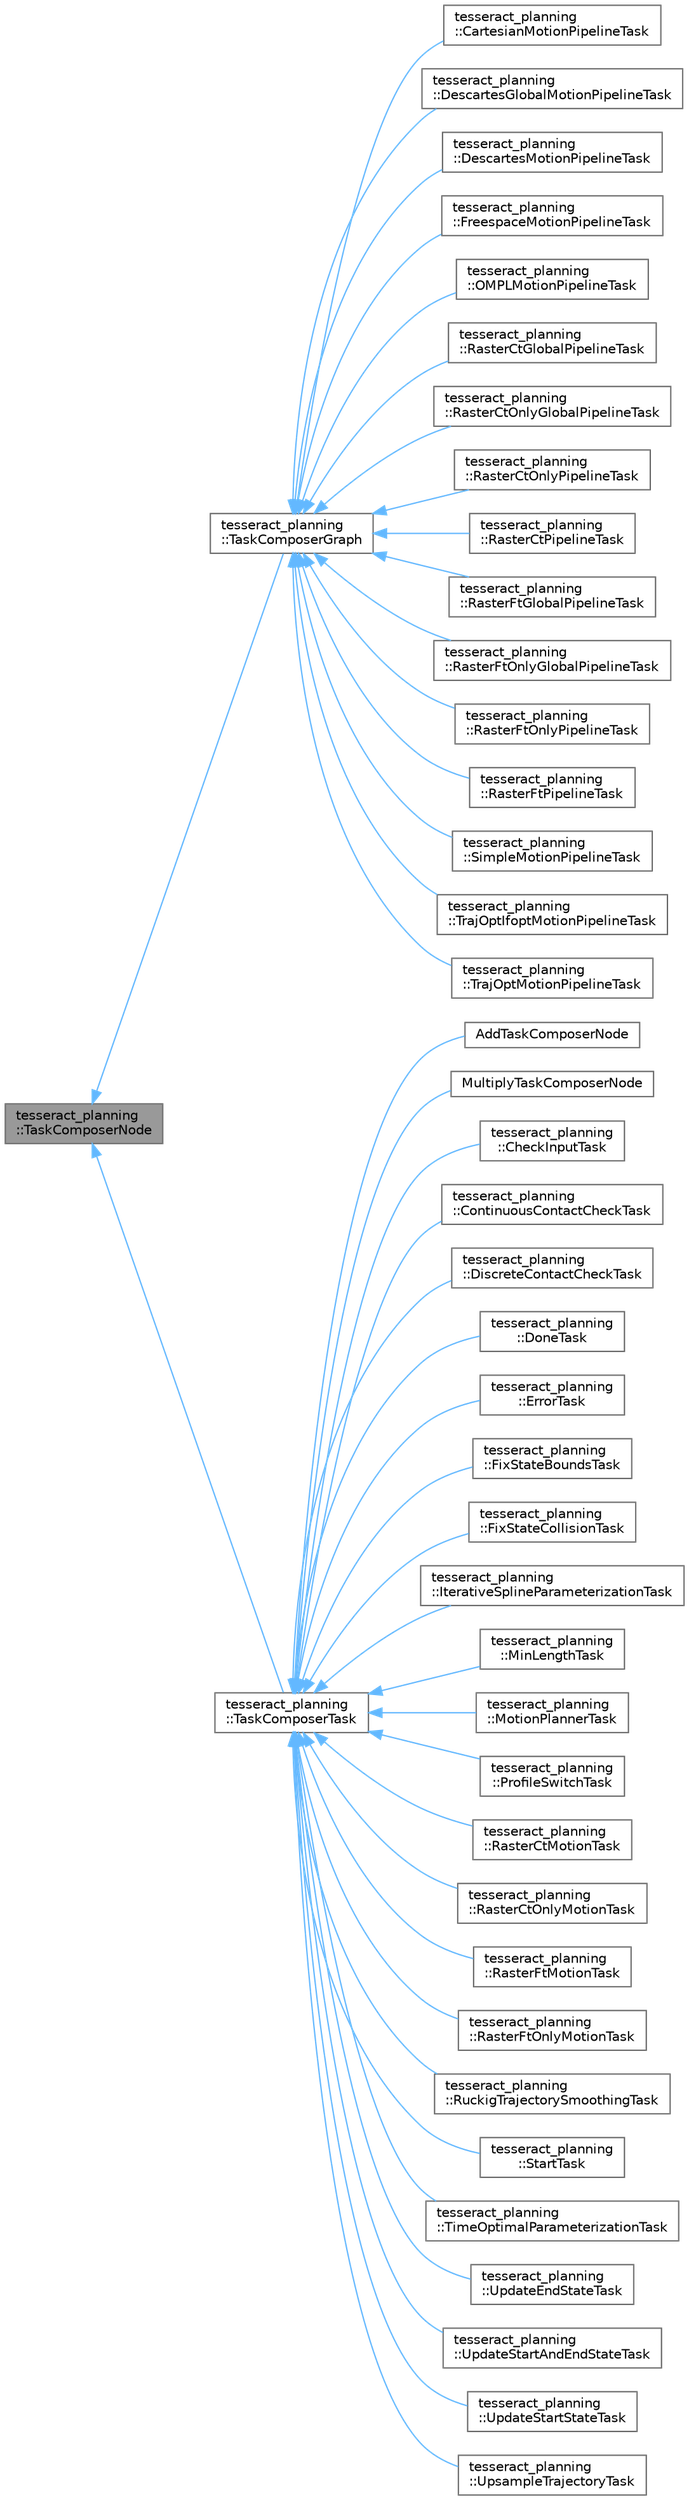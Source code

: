digraph "tesseract_planning::TaskComposerNode"
{
 // LATEX_PDF_SIZE
  bgcolor="transparent";
  edge [fontname=Helvetica,fontsize=10,labelfontname=Helvetica,labelfontsize=10];
  node [fontname=Helvetica,fontsize=10,shape=box,height=0.2,width=0.4];
  rankdir="LR";
  Node1 [label="tesseract_planning\l::TaskComposerNode",height=0.2,width=0.4,color="gray40", fillcolor="grey60", style="filled", fontcolor="black",tooltip="Represents a node the pipeline to be executed."];
  Node1 -> Node2 [dir="back",color="steelblue1",style="solid"];
  Node2 [label="tesseract_planning\l::TaskComposerGraph",height=0.2,width=0.4,color="gray40", fillcolor="white", style="filled",URL="$d3/dac/classtesseract__planning_1_1TaskComposerGraph.html",tooltip="This class facilitates the composition of an arbitrary taskflow graph. Tasks are nodes in the graph c..."];
  Node2 -> Node3 [dir="back",color="steelblue1",style="solid"];
  Node3 [label="tesseract_planning\l::CartesianMotionPipelineTask",height=0.2,width=0.4,color="gray40", fillcolor="white", style="filled",URL="$de/d09/classtesseract__planning_1_1CartesianMotionPipelineTask.html",tooltip=" "];
  Node2 -> Node4 [dir="back",color="steelblue1",style="solid"];
  Node4 [label="tesseract_planning\l::DescartesGlobalMotionPipelineTask",height=0.2,width=0.4,color="gray40", fillcolor="white", style="filled",URL="$d4/d3a/classtesseract__planning_1_1DescartesGlobalMotionPipelineTask.html",tooltip=" "];
  Node2 -> Node5 [dir="back",color="steelblue1",style="solid"];
  Node5 [label="tesseract_planning\l::DescartesMotionPipelineTask",height=0.2,width=0.4,color="gray40", fillcolor="white", style="filled",URL="$d6/d4c/classtesseract__planning_1_1DescartesMotionPipelineTask.html",tooltip=" "];
  Node2 -> Node6 [dir="back",color="steelblue1",style="solid"];
  Node6 [label="tesseract_planning\l::FreespaceMotionPipelineTask",height=0.2,width=0.4,color="gray40", fillcolor="white", style="filled",URL="$dc/d45/classtesseract__planning_1_1FreespaceMotionPipelineTask.html",tooltip=" "];
  Node2 -> Node7 [dir="back",color="steelblue1",style="solid"];
  Node7 [label="tesseract_planning\l::OMPLMotionPipelineTask",height=0.2,width=0.4,color="gray40", fillcolor="white", style="filled",URL="$d2/d76/classtesseract__planning_1_1OMPLMotionPipelineTask.html",tooltip=" "];
  Node2 -> Node8 [dir="back",color="steelblue1",style="solid"];
  Node8 [label="tesseract_planning\l::RasterCtGlobalPipelineTask",height=0.2,width=0.4,color="gray40", fillcolor="white", style="filled",URL="$da/d60/classtesseract__planning_1_1RasterCtGlobalPipelineTask.html",tooltip="The RasterCtGlobalPipelineTask class."];
  Node2 -> Node9 [dir="back",color="steelblue1",style="solid"];
  Node9 [label="tesseract_planning\l::RasterCtOnlyGlobalPipelineTask",height=0.2,width=0.4,color="gray40", fillcolor="white", style="filled",URL="$dc/d0b/classtesseract__planning_1_1RasterCtOnlyGlobalPipelineTask.html",tooltip="The RasterCtOnlyGlobalPipelineTask class."];
  Node2 -> Node10 [dir="back",color="steelblue1",style="solid"];
  Node10 [label="tesseract_planning\l::RasterCtOnlyPipelineTask",height=0.2,width=0.4,color="gray40", fillcolor="white", style="filled",URL="$d7/dff/classtesseract__planning_1_1RasterCtOnlyPipelineTask.html",tooltip="The RasterCtOnlyGlobalPipelineTask class."];
  Node2 -> Node11 [dir="back",color="steelblue1",style="solid"];
  Node11 [label="tesseract_planning\l::RasterCtPipelineTask",height=0.2,width=0.4,color="gray40", fillcolor="white", style="filled",URL="$de/d4a/classtesseract__planning_1_1RasterCtPipelineTask.html",tooltip="The RasterCtPipelineTask class."];
  Node2 -> Node12 [dir="back",color="steelblue1",style="solid"];
  Node12 [label="tesseract_planning\l::RasterFtGlobalPipelineTask",height=0.2,width=0.4,color="gray40", fillcolor="white", style="filled",URL="$d0/d72/classtesseract__planning_1_1RasterFtGlobalPipelineTask.html",tooltip="The RasterFtGlobalPipelineTask class."];
  Node2 -> Node13 [dir="back",color="steelblue1",style="solid"];
  Node13 [label="tesseract_planning\l::RasterFtOnlyGlobalPipelineTask",height=0.2,width=0.4,color="gray40", fillcolor="white", style="filled",URL="$da/de2/classtesseract__planning_1_1RasterFtOnlyGlobalPipelineTask.html",tooltip="The RasterFtOnlyGlobalPipelineTask class."];
  Node2 -> Node14 [dir="back",color="steelblue1",style="solid"];
  Node14 [label="tesseract_planning\l::RasterFtOnlyPipelineTask",height=0.2,width=0.4,color="gray40", fillcolor="white", style="filled",URL="$d9/d47/classtesseract__planning_1_1RasterFtOnlyPipelineTask.html",tooltip="The RasterFtOnlyPipelineTask class."];
  Node2 -> Node15 [dir="back",color="steelblue1",style="solid"];
  Node15 [label="tesseract_planning\l::RasterFtPipelineTask",height=0.2,width=0.4,color="gray40", fillcolor="white", style="filled",URL="$d4/d8c/classtesseract__planning_1_1RasterFtPipelineTask.html",tooltip="The RasterFtPipelineTask class."];
  Node2 -> Node16 [dir="back",color="steelblue1",style="solid"];
  Node16 [label="tesseract_planning\l::SimpleMotionPipelineTask",height=0.2,width=0.4,color="gray40", fillcolor="white", style="filled",URL="$d0/db1/classtesseract__planning_1_1SimpleMotionPipelineTask.html",tooltip=" "];
  Node2 -> Node17 [dir="back",color="steelblue1",style="solid"];
  Node17 [label="tesseract_planning\l::TrajOptIfoptMotionPipelineTask",height=0.2,width=0.4,color="gray40", fillcolor="white", style="filled",URL="$dc/df3/classtesseract__planning_1_1TrajOptIfoptMotionPipelineTask.html",tooltip=" "];
  Node2 -> Node18 [dir="back",color="steelblue1",style="solid"];
  Node18 [label="tesseract_planning\l::TrajOptMotionPipelineTask",height=0.2,width=0.4,color="gray40", fillcolor="white", style="filled",URL="$d4/de3/classtesseract__planning_1_1TrajOptMotionPipelineTask.html",tooltip=" "];
  Node1 -> Node19 [dir="back",color="steelblue1",style="solid"];
  Node19 [label="tesseract_planning\l::TaskComposerTask",height=0.2,width=0.4,color="gray40", fillcolor="white", style="filled",URL="$d8/def/classtesseract__planning_1_1TaskComposerTask.html",tooltip=" "];
  Node19 -> Node20 [dir="back",color="steelblue1",style="solid"];
  Node20 [label="AddTaskComposerNode",height=0.2,width=0.4,color="gray40", fillcolor="white", style="filled",URL="$d6/d85/classAddTaskComposerNode.html",tooltip=" "];
  Node19 -> Node21 [dir="back",color="steelblue1",style="solid"];
  Node21 [label="MultiplyTaskComposerNode",height=0.2,width=0.4,color="gray40", fillcolor="white", style="filled",URL="$d1/de8/classMultiplyTaskComposerNode.html",tooltip=" "];
  Node19 -> Node22 [dir="back",color="steelblue1",style="solid"];
  Node22 [label="tesseract_planning\l::CheckInputTask",height=0.2,width=0.4,color="gray40", fillcolor="white", style="filled",URL="$de/d24/classtesseract__planning_1_1CheckInputTask.html",tooltip=" "];
  Node19 -> Node23 [dir="back",color="steelblue1",style="solid"];
  Node23 [label="tesseract_planning\l::ContinuousContactCheckTask",height=0.2,width=0.4,color="gray40", fillcolor="white", style="filled",URL="$d0/dc5/classtesseract__planning_1_1ContinuousContactCheckTask.html",tooltip=" "];
  Node19 -> Node24 [dir="back",color="steelblue1",style="solid"];
  Node24 [label="tesseract_planning\l::DiscreteContactCheckTask",height=0.2,width=0.4,color="gray40", fillcolor="white", style="filled",URL="$d0/ddd/classtesseract__planning_1_1DiscreteContactCheckTask.html",tooltip=" "];
  Node19 -> Node25 [dir="back",color="steelblue1",style="solid"];
  Node25 [label="tesseract_planning\l::DoneTask",height=0.2,width=0.4,color="gray40", fillcolor="white", style="filled",URL="$da/da8/classtesseract__planning_1_1DoneTask.html",tooltip=" "];
  Node19 -> Node26 [dir="back",color="steelblue1",style="solid"];
  Node26 [label="tesseract_planning\l::ErrorTask",height=0.2,width=0.4,color="gray40", fillcolor="white", style="filled",URL="$d6/d3d/classtesseract__planning_1_1ErrorTask.html",tooltip=" "];
  Node19 -> Node27 [dir="back",color="steelblue1",style="solid"];
  Node27 [label="tesseract_planning\l::FixStateBoundsTask",height=0.2,width=0.4,color="gray40", fillcolor="white", style="filled",URL="$de/ddd/classtesseract__planning_1_1FixStateBoundsTask.html",tooltip="This task modifies the const input instructions in order to push waypoints that are outside of their ..."];
  Node19 -> Node28 [dir="back",color="steelblue1",style="solid"];
  Node28 [label="tesseract_planning\l::FixStateCollisionTask",height=0.2,width=0.4,color="gray40", fillcolor="white", style="filled",URL="$d9/dd2/classtesseract__planning_1_1FixStateCollisionTask.html",tooltip="This task modifies the const input instructions in order to push waypoints that are in collision out ..."];
  Node19 -> Node29 [dir="back",color="steelblue1",style="solid"];
  Node29 [label="tesseract_planning\l::IterativeSplineParameterizationTask",height=0.2,width=0.4,color="gray40", fillcolor="white", style="filled",URL="$de/d1a/classtesseract__planning_1_1IterativeSplineParameterizationTask.html",tooltip=" "];
  Node19 -> Node30 [dir="back",color="steelblue1",style="solid"];
  Node30 [label="tesseract_planning\l::MinLengthTask",height=0.2,width=0.4,color="gray40", fillcolor="white", style="filled",URL="$d2/d89/classtesseract__planning_1_1MinLengthTask.html",tooltip=" "];
  Node19 -> Node31 [dir="back",color="steelblue1",style="solid"];
  Node31 [label="tesseract_planning\l::MotionPlannerTask",height=0.2,width=0.4,color="gray40", fillcolor="white", style="filled",URL="$d0/d05/classtesseract__planning_1_1MotionPlannerTask.html",tooltip=" "];
  Node19 -> Node32 [dir="back",color="steelblue1",style="solid"];
  Node32 [label="tesseract_planning\l::ProfileSwitchTask",height=0.2,width=0.4,color="gray40", fillcolor="white", style="filled",URL="$d7/d83/classtesseract__planning_1_1ProfileSwitchTask.html",tooltip="This task simply returns a value specified in the composite profile. This can be used to switch execu..."];
  Node19 -> Node33 [dir="back",color="steelblue1",style="solid"];
  Node33 [label="tesseract_planning\l::RasterCtMotionTask",height=0.2,width=0.4,color="gray40", fillcolor="white", style="filled",URL="$dd/d32/classtesseract__planning_1_1RasterCtMotionTask.html",tooltip="The RasterCtMotionTask class."];
  Node19 -> Node34 [dir="back",color="steelblue1",style="solid"];
  Node34 [label="tesseract_planning\l::RasterCtOnlyMotionTask",height=0.2,width=0.4,color="gray40", fillcolor="white", style="filled",URL="$d9/d1c/classtesseract__planning_1_1RasterCtOnlyMotionTask.html",tooltip="The RasterCtOnlyMotionTask class."];
  Node19 -> Node35 [dir="back",color="steelblue1",style="solid"];
  Node35 [label="tesseract_planning\l::RasterFtMotionTask",height=0.2,width=0.4,color="gray40", fillcolor="white", style="filled",URL="$d2/d6f/classtesseract__planning_1_1RasterFtMotionTask.html",tooltip="The RasterFtMotionTask class."];
  Node19 -> Node36 [dir="back",color="steelblue1",style="solid"];
  Node36 [label="tesseract_planning\l::RasterFtOnlyMotionTask",height=0.2,width=0.4,color="gray40", fillcolor="white", style="filled",URL="$d3/db5/classtesseract__planning_1_1RasterFtOnlyMotionTask.html",tooltip="The RasterFtOnlyMotionTask class."];
  Node19 -> Node37 [dir="back",color="steelblue1",style="solid"];
  Node37 [label="tesseract_planning\l::RuckigTrajectorySmoothingTask",height=0.2,width=0.4,color="gray40", fillcolor="white", style="filled",URL="$da/da7/classtesseract__planning_1_1RuckigTrajectorySmoothingTask.html",tooltip=" "];
  Node19 -> Node38 [dir="back",color="steelblue1",style="solid"];
  Node38 [label="tesseract_planning\l::StartTask",height=0.2,width=0.4,color="gray40", fillcolor="white", style="filled",URL="$d5/d24/classtesseract__planning_1_1StartTask.html",tooltip=" "];
  Node19 -> Node39 [dir="back",color="steelblue1",style="solid"];
  Node39 [label="tesseract_planning\l::TimeOptimalParameterizationTask",height=0.2,width=0.4,color="gray40", fillcolor="white", style="filled",URL="$de/d3e/classtesseract__planning_1_1TimeOptimalParameterizationTask.html",tooltip=" "];
  Node19 -> Node40 [dir="back",color="steelblue1",style="solid"];
  Node40 [label="tesseract_planning\l::UpdateEndStateTask",height=0.2,width=0.4,color="gray40", fillcolor="white", style="filled",URL="$d5/deb/classtesseract__planning_1_1UpdateEndStateTask.html",tooltip=" "];
  Node19 -> Node41 [dir="back",color="steelblue1",style="solid"];
  Node41 [label="tesseract_planning\l::UpdateStartAndEndStateTask",height=0.2,width=0.4,color="gray40", fillcolor="white", style="filled",URL="$d2/d5e/classtesseract__planning_1_1UpdateStartAndEndStateTask.html",tooltip=" "];
  Node19 -> Node42 [dir="back",color="steelblue1",style="solid"];
  Node42 [label="tesseract_planning\l::UpdateStartStateTask",height=0.2,width=0.4,color="gray40", fillcolor="white", style="filled",URL="$dd/d45/classtesseract__planning_1_1UpdateStartStateTask.html",tooltip=" "];
  Node19 -> Node43 [dir="back",color="steelblue1",style="solid"];
  Node43 [label="tesseract_planning\l::UpsampleTrajectoryTask",height=0.2,width=0.4,color="gray40", fillcolor="white", style="filled",URL="$de/d59/classtesseract__planning_1_1UpsampleTrajectoryTask.html",tooltip="This is used to upsample the results trajectory based on the longest valid segment length."];
}
